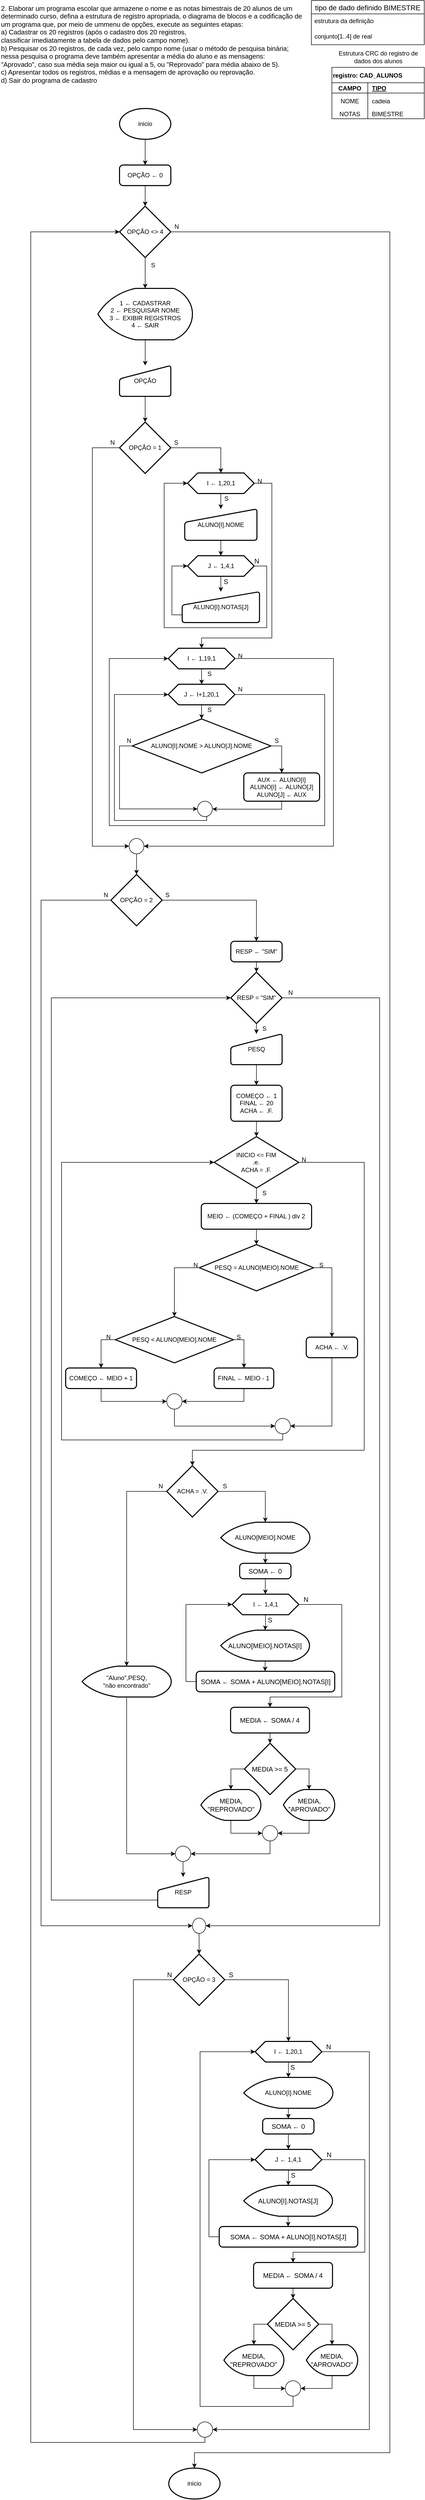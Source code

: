 <mxfile>
    <diagram id="LJ9SAb0dNBI83WaKkTqZ" name="Página-1">
        <mxGraphModel dx="1069" dy="790" grid="1" gridSize="10" guides="1" tooltips="1" connect="1" arrows="1" fold="1" page="1" pageScale="1" pageWidth="827" pageHeight="1169" background="none" math="1" shadow="0">
            <root>
                <mxCell id="0"/>
                <mxCell id="1" parent="0"/>
                <mxCell id="teIxPGMPW0-w3DGGr-jx-31" value="registro: CAD_ALUNOS" style="shape=table;startSize=30;container=1;collapsible=1;childLayout=tableLayout;fixedRows=1;rowLines=0;fontStyle=1;align=left;resizeLast=1;" parent="1" vertex="1">
                    <mxGeometry x="647" y="130" width="180" height="100" as="geometry"/>
                </mxCell>
                <mxCell id="teIxPGMPW0-w3DGGr-jx-32" value="" style="shape=tableRow;horizontal=0;startSize=0;swimlaneHead=0;swimlaneBody=0;fillColor=none;collapsible=0;dropTarget=0;points=[[0,0.5],[1,0.5]];portConstraint=eastwest;top=0;left=0;right=0;bottom=1;" parent="teIxPGMPW0-w3DGGr-jx-31" vertex="1">
                    <mxGeometry y="30" width="180" height="20" as="geometry"/>
                </mxCell>
                <mxCell id="teIxPGMPW0-w3DGGr-jx-33" value="CAMPO" style="shape=partialRectangle;connectable=0;fillColor=none;top=0;left=0;bottom=0;right=0;fontStyle=1;overflow=hidden;" parent="teIxPGMPW0-w3DGGr-jx-32" vertex="1">
                    <mxGeometry width="70" height="20" as="geometry">
                        <mxRectangle width="70" height="20" as="alternateBounds"/>
                    </mxGeometry>
                </mxCell>
                <mxCell id="teIxPGMPW0-w3DGGr-jx-34" value="TIPO" style="shape=partialRectangle;connectable=0;fillColor=none;top=0;left=0;bottom=0;right=0;align=left;spacingLeft=6;fontStyle=5;overflow=hidden;" parent="teIxPGMPW0-w3DGGr-jx-32" vertex="1">
                    <mxGeometry x="70" width="110" height="20" as="geometry">
                        <mxRectangle width="110" height="20" as="alternateBounds"/>
                    </mxGeometry>
                </mxCell>
                <mxCell id="teIxPGMPW0-w3DGGr-jx-35" value="" style="shape=tableRow;horizontal=0;startSize=0;swimlaneHead=0;swimlaneBody=0;fillColor=none;collapsible=0;dropTarget=0;points=[[0,0.5],[1,0.5]];portConstraint=eastwest;top=0;left=0;right=0;bottom=0;" parent="teIxPGMPW0-w3DGGr-jx-31" vertex="1">
                    <mxGeometry y="50" width="180" height="30" as="geometry"/>
                </mxCell>
                <mxCell id="teIxPGMPW0-w3DGGr-jx-36" value="NOME" style="shape=partialRectangle;connectable=0;fillColor=none;top=0;left=0;bottom=0;right=0;editable=1;overflow=hidden;" parent="teIxPGMPW0-w3DGGr-jx-35" vertex="1">
                    <mxGeometry width="70" height="30" as="geometry">
                        <mxRectangle width="70" height="30" as="alternateBounds"/>
                    </mxGeometry>
                </mxCell>
                <mxCell id="teIxPGMPW0-w3DGGr-jx-37" value="cadeia" style="shape=partialRectangle;connectable=0;fillColor=none;top=0;left=0;bottom=0;right=0;align=left;spacingLeft=6;overflow=hidden;" parent="teIxPGMPW0-w3DGGr-jx-35" vertex="1">
                    <mxGeometry x="70" width="110" height="30" as="geometry">
                        <mxRectangle width="110" height="30" as="alternateBounds"/>
                    </mxGeometry>
                </mxCell>
                <mxCell id="teIxPGMPW0-w3DGGr-jx-38" value="" style="shape=tableRow;horizontal=0;startSize=0;swimlaneHead=0;swimlaneBody=0;fillColor=none;collapsible=0;dropTarget=0;points=[[0,0.5],[1,0.5]];portConstraint=eastwest;top=0;left=0;right=0;bottom=0;" parent="teIxPGMPW0-w3DGGr-jx-31" vertex="1">
                    <mxGeometry y="80" width="180" height="20" as="geometry"/>
                </mxCell>
                <mxCell id="teIxPGMPW0-w3DGGr-jx-39" value="NOTAS" style="shape=partialRectangle;connectable=0;fillColor=none;top=0;left=0;bottom=0;right=0;editable=1;overflow=hidden;" parent="teIxPGMPW0-w3DGGr-jx-38" vertex="1">
                    <mxGeometry width="70" height="20" as="geometry">
                        <mxRectangle width="70" height="20" as="alternateBounds"/>
                    </mxGeometry>
                </mxCell>
                <mxCell id="teIxPGMPW0-w3DGGr-jx-40" value="BIMESTRE" style="shape=partialRectangle;connectable=0;fillColor=none;top=0;left=0;bottom=0;right=0;align=left;spacingLeft=6;overflow=hidden;" parent="teIxPGMPW0-w3DGGr-jx-38" vertex="1">
                    <mxGeometry x="70" width="110" height="20" as="geometry">
                        <mxRectangle width="110" height="20" as="alternateBounds"/>
                    </mxGeometry>
                </mxCell>
                <mxCell id="teIxPGMPW0-w3DGGr-jx-44" value="&lt;font style=&quot;font-size: 13px;&quot;&gt;2. Elaborar um programa escolar que armazene o nome e as notas bimestrais de 20 alunos de um&lt;br&gt;determinado curso, defina a estrutura de registro apropriada, o diagrama de blocos e a codificação de&lt;br&gt;um programa que, por meio de ummenu de opções, execute as seguintes etapas:&lt;br&gt;&lt;/font&gt;&lt;div style=&quot;font-size: 13px;&quot;&gt;&lt;font style=&quot;font-size: 13px;&quot;&gt;a) Cadastrar os 20 registros (após o cadastro dos 20 registros, &lt;br&gt;&lt;/font&gt;&lt;/div&gt;&lt;div style=&quot;font-size: 13px;&quot;&gt;&lt;font style=&quot;font-size: 13px;&quot;&gt;classificar imediatamente a tabela de dados pelo campo nome).&lt;/font&gt;&lt;/div&gt;&lt;font style=&quot;font-size: 13px;&quot;&gt;b) Pesquisar os 20 registros, de cada vez, pelo campo nome (usar o método de pesquisa binária;&lt;br&gt;nessa pesquisa o programa deve também apresentar a média do aluno e as mensagens:&lt;br&gt;&quot;Aprovado&quot;, caso sua média seja maior ou igual a 5, ou &quot;Reprovado&quot; para média abaixo de 5).&lt;br&gt;c) Apresentar todos os registros, médias e a mensagem de aprovação ou reprovação.&lt;br&gt;d) Sair do programa de cadastro&lt;/font&gt;" style="text;html=1;align=left;verticalAlign=middle;resizable=0;points=[];autosize=1;strokeColor=none;fillColor=none;" parent="1" vertex="1">
                    <mxGeometry width="620" height="170" as="geometry"/>
                </mxCell>
                <mxCell id="teIxPGMPW0-w3DGGr-jx-133" value="" style="edgeStyle=orthogonalEdgeStyle;rounded=0;orthogonalLoop=1;jettySize=auto;html=1;" parent="1" source="teIxPGMPW0-w3DGGr-jx-46" target="teIxPGMPW0-w3DGGr-jx-132" edge="1">
                    <mxGeometry relative="1" as="geometry"/>
                </mxCell>
                <mxCell id="teIxPGMPW0-w3DGGr-jx-46" value="inicio" style="strokeWidth=2;html=1;shape=mxgraph.flowchart.start_1;whiteSpace=wrap;" parent="1" vertex="1">
                    <mxGeometry x="233" y="210" width="100" height="60" as="geometry"/>
                </mxCell>
                <mxCell id="teIxPGMPW0-w3DGGr-jx-50" value="" style="edgeStyle=orthogonalEdgeStyle;rounded=0;orthogonalLoop=1;jettySize=auto;html=1;" parent="1" source="teIxPGMPW0-w3DGGr-jx-47" target="teIxPGMPW0-w3DGGr-jx-49" edge="1">
                    <mxGeometry relative="1" as="geometry"/>
                </mxCell>
                <mxCell id="fDBA3aCzDkjSX5JQRWO8-12" style="edgeStyle=orthogonalEdgeStyle;rounded=0;orthogonalLoop=1;jettySize=auto;html=1;exitX=1;exitY=0.5;exitDx=0;exitDy=0;fontSize=13;" parent="1" source="teIxPGMPW0-w3DGGr-jx-47" target="RvKf8sCnU8WxYSfYslcP-118" edge="1">
                    <mxGeometry relative="1" as="geometry">
                        <Array as="points">
                            <mxPoint x="530" y="939"/>
                            <mxPoint x="530" y="1240"/>
                            <mxPoint x="393" y="1240"/>
                        </Array>
                    </mxGeometry>
                </mxCell>
                <mxCell id="teIxPGMPW0-w3DGGr-jx-47" value="I ← 1,20,1" style="shape=hexagon;perimeter=hexagonPerimeter2;whiteSpace=wrap;html=1;fixedSize=1;strokeWidth=2;" parent="1" vertex="1">
                    <mxGeometry x="365.5" y="919" width="130" height="40" as="geometry"/>
                </mxCell>
                <mxCell id="fDBA3aCzDkjSX5JQRWO8-6" value="" style="edgeStyle=orthogonalEdgeStyle;rounded=0;orthogonalLoop=1;jettySize=auto;html=1;fontSize=13;" parent="1" source="teIxPGMPW0-w3DGGr-jx-49" target="fDBA3aCzDkjSX5JQRWO8-5" edge="1">
                    <mxGeometry relative="1" as="geometry"/>
                </mxCell>
                <mxCell id="teIxPGMPW0-w3DGGr-jx-49" value="ALUNO[I].NOME" style="html=1;strokeWidth=2;shape=manualInput;whiteSpace=wrap;rounded=1;size=26;arcSize=11;" parent="1" vertex="1">
                    <mxGeometry x="360.13" y="989" width="140.75" height="61" as="geometry"/>
                </mxCell>
                <mxCell id="teIxPGMPW0-w3DGGr-jx-51" value="S" style="text;html=1;align=center;verticalAlign=middle;resizable=0;points=[];autosize=1;strokeColor=none;fillColor=none;" parent="1" vertex="1">
                    <mxGeometry x="425.5" y="954" width="30" height="30" as="geometry"/>
                </mxCell>
                <mxCell id="teIxPGMPW0-w3DGGr-jx-52" value="&lt;span class=&quot;fontstyle0&quot;&gt;Estrutura CRC do registro de&lt;br&gt;dados dos alunos&lt;br&gt;&lt;/span&gt;" style="text;html=1;align=center;verticalAlign=middle;resizable=0;points=[];autosize=1;strokeColor=none;fillColor=none;" parent="1" vertex="1">
                    <mxGeometry x="647" y="90" width="180" height="40" as="geometry"/>
                </mxCell>
                <mxCell id="hZVc3Ks1Q8t5OEl9hjdz-6" style="edgeStyle=orthogonalEdgeStyle;rounded=0;orthogonalLoop=1;jettySize=auto;html=1;exitX=0.5;exitY=1;exitDx=0;exitDy=0;" parent="1" source="teIxPGMPW0-w3DGGr-jx-132" target="teIxPGMPW0-w3DGGr-jx-136" edge="1">
                    <mxGeometry relative="1" as="geometry"/>
                </mxCell>
                <mxCell id="teIxPGMPW0-w3DGGr-jx-132" value="OPÇÃO ← 0" style="rounded=1;whiteSpace=wrap;html=1;absoluteArcSize=1;arcSize=14;strokeWidth=2;" parent="1" vertex="1">
                    <mxGeometry x="233" y="320" width="100" height="40" as="geometry"/>
                </mxCell>
                <mxCell id="RvKf8sCnU8WxYSfYslcP-277" style="edgeStyle=orthogonalEdgeStyle;rounded=0;orthogonalLoop=1;jettySize=auto;html=1;exitX=1;exitY=0.5;exitDx=0;exitDy=0;exitPerimeter=0;entryX=0.5;entryY=0;entryDx=0;entryDy=0;entryPerimeter=0;" parent="1" source="teIxPGMPW0-w3DGGr-jx-136" target="RvKf8sCnU8WxYSfYslcP-276" edge="1">
                    <mxGeometry relative="1" as="geometry">
                        <Array as="points">
                            <mxPoint x="760" y="450"/>
                            <mxPoint x="760" y="4770"/>
                            <mxPoint x="379" y="4770"/>
                        </Array>
                    </mxGeometry>
                </mxCell>
                <mxCell id="hZVc3Ks1Q8t5OEl9hjdz-2" style="edgeStyle=orthogonalEdgeStyle;rounded=0;orthogonalLoop=1;jettySize=auto;html=1;exitX=0.5;exitY=1;exitDx=0;exitDy=0;exitPerimeter=0;" parent="1" source="teIxPGMPW0-w3DGGr-jx-136" target="hZVc3Ks1Q8t5OEl9hjdz-1" edge="1">
                    <mxGeometry relative="1" as="geometry"/>
                </mxCell>
                <mxCell id="teIxPGMPW0-w3DGGr-jx-136" value="OPÇÃO &amp;lt;&amp;gt; 4" style="strokeWidth=2;html=1;shape=mxgraph.flowchart.decision;whiteSpace=wrap;" parent="1" vertex="1">
                    <mxGeometry x="233" y="400" width="100" height="100" as="geometry"/>
                </mxCell>
                <mxCell id="teIxPGMPW0-w3DGGr-jx-143" style="edgeStyle=orthogonalEdgeStyle;rounded=0;orthogonalLoop=1;jettySize=auto;html=1;exitX=1;exitY=0.5;exitDx=0;exitDy=0;exitPerimeter=0;entryX=0.5;entryY=0;entryDx=0;entryDy=0;" parent="1" source="teIxPGMPW0-w3DGGr-jx-138" target="teIxPGMPW0-w3DGGr-jx-47" edge="1">
                    <mxGeometry relative="1" as="geometry"/>
                </mxCell>
                <mxCell id="fDBA3aCzDkjSX5JQRWO8-16" style="edgeStyle=orthogonalEdgeStyle;rounded=0;orthogonalLoop=1;jettySize=auto;html=1;exitX=0;exitY=0.5;exitDx=0;exitDy=0;exitPerimeter=0;entryX=0;entryY=0.5;entryDx=0;entryDy=0;entryPerimeter=0;fontSize=13;" parent="1" source="teIxPGMPW0-w3DGGr-jx-138" target="fDBA3aCzDkjSX5JQRWO8-14" edge="1">
                    <mxGeometry relative="1" as="geometry">
                        <Array as="points">
                            <mxPoint x="180" y="870"/>
                            <mxPoint x="180" y="1645"/>
                        </Array>
                    </mxGeometry>
                </mxCell>
                <mxCell id="teIxPGMPW0-w3DGGr-jx-138" value="OPÇÃO = 1" style="strokeWidth=2;html=1;shape=mxgraph.flowchart.decision;whiteSpace=wrap;" parent="1" vertex="1">
                    <mxGeometry x="233" y="820" width="100" height="100" as="geometry"/>
                </mxCell>
                <mxCell id="teIxPGMPW0-w3DGGr-jx-140" value="S" style="text;html=1;align=center;verticalAlign=middle;resizable=0;points=[];autosize=1;strokeColor=none;fillColor=none;" parent="1" vertex="1">
                    <mxGeometry x="283" y="500" width="30" height="30" as="geometry"/>
                </mxCell>
                <mxCell id="teIxPGMPW0-w3DGGr-jx-147" value="N" style="text;html=1;align=center;verticalAlign=middle;resizable=0;points=[];autosize=1;strokeColor=none;fillColor=none;" parent="1" vertex="1">
                    <mxGeometry x="491" y="920" width="30" height="30" as="geometry"/>
                </mxCell>
                <mxCell id="teIxPGMPW0-w3DGGr-jx-157" value="S" style="text;html=1;align=center;verticalAlign=middle;resizable=0;points=[];autosize=1;strokeColor=none;fillColor=none;" parent="1" vertex="1">
                    <mxGeometry x="328" y="845" width="30" height="30" as="geometry"/>
                </mxCell>
                <mxCell id="teIxPGMPW0-w3DGGr-jx-158" value="N" style="text;html=1;align=center;verticalAlign=middle;resizable=0;points=[];autosize=1;strokeColor=none;fillColor=none;" parent="1" vertex="1">
                    <mxGeometry x="204" y="845" width="30" height="30" as="geometry"/>
                </mxCell>
                <mxCell id="fDBA3aCzDkjSX5JQRWO8-9" style="edgeStyle=orthogonalEdgeStyle;rounded=0;orthogonalLoop=1;jettySize=auto;html=1;exitX=0;exitY=0.75;exitDx=0;exitDy=0;entryX=0;entryY=0.5;entryDx=0;entryDy=0;fontSize=13;" parent="1" source="RvKf8sCnU8WxYSfYslcP-112" target="fDBA3aCzDkjSX5JQRWO8-5" edge="1">
                    <mxGeometry relative="1" as="geometry"/>
                </mxCell>
                <mxCell id="RvKf8sCnU8WxYSfYslcP-112" value="ALUNO[I].NOTAS[J]" style="html=1;strokeWidth=2;shape=manualInput;whiteSpace=wrap;rounded=1;size=26;arcSize=11;" parent="1" vertex="1">
                    <mxGeometry x="355.13" y="1150" width="150.75" height="60" as="geometry"/>
                </mxCell>
                <mxCell id="RvKf8sCnU8WxYSfYslcP-122" value="" style="edgeStyle=orthogonalEdgeStyle;rounded=0;orthogonalLoop=1;jettySize=auto;html=1;" parent="1" source="RvKf8sCnU8WxYSfYslcP-118" target="RvKf8sCnU8WxYSfYslcP-121" edge="1">
                    <mxGeometry relative="1" as="geometry"/>
                </mxCell>
                <mxCell id="fDBA3aCzDkjSX5JQRWO8-15" style="edgeStyle=orthogonalEdgeStyle;rounded=0;orthogonalLoop=1;jettySize=auto;html=1;exitX=1;exitY=0.5;exitDx=0;exitDy=0;entryX=1;entryY=0.5;entryDx=0;entryDy=0;entryPerimeter=0;fontSize=13;" parent="1" source="RvKf8sCnU8WxYSfYslcP-118" target="fDBA3aCzDkjSX5JQRWO8-14" edge="1">
                    <mxGeometry relative="1" as="geometry">
                        <Array as="points">
                            <mxPoint x="650" y="1280"/>
                            <mxPoint x="650" y="1645"/>
                        </Array>
                    </mxGeometry>
                </mxCell>
                <mxCell id="RvKf8sCnU8WxYSfYslcP-118" value="I ← 1,19,1" style="shape=hexagon;perimeter=hexagonPerimeter2;whiteSpace=wrap;html=1;fixedSize=1;strokeWidth=2;" parent="1" vertex="1">
                    <mxGeometry x="328" y="1260" width="130" height="40" as="geometry"/>
                </mxCell>
                <mxCell id="RvKf8sCnU8WxYSfYslcP-125" value="" style="edgeStyle=orthogonalEdgeStyle;rounded=0;orthogonalLoop=1;jettySize=auto;html=1;" parent="1" source="RvKf8sCnU8WxYSfYslcP-121" target="RvKf8sCnU8WxYSfYslcP-124" edge="1">
                    <mxGeometry relative="1" as="geometry"/>
                </mxCell>
                <mxCell id="RvKf8sCnU8WxYSfYslcP-135" style="edgeStyle=orthogonalEdgeStyle;rounded=0;orthogonalLoop=1;jettySize=auto;html=1;exitX=1;exitY=0.5;exitDx=0;exitDy=0;entryX=0;entryY=0.5;entryDx=0;entryDy=0;" parent="1" source="RvKf8sCnU8WxYSfYslcP-121" target="RvKf8sCnU8WxYSfYslcP-118" edge="1">
                    <mxGeometry relative="1" as="geometry">
                        <Array as="points">
                            <mxPoint x="633" y="1350"/>
                            <mxPoint x="633" y="1605"/>
                            <mxPoint x="213" y="1605"/>
                            <mxPoint x="213" y="1280"/>
                        </Array>
                    </mxGeometry>
                </mxCell>
                <mxCell id="RvKf8sCnU8WxYSfYslcP-121" value="J ← I+1,20,1" style="shape=hexagon;perimeter=hexagonPerimeter2;whiteSpace=wrap;html=1;fixedSize=1;strokeWidth=2;" parent="1" vertex="1">
                    <mxGeometry x="328" y="1330" width="130" height="40" as="geometry"/>
                </mxCell>
                <mxCell id="RvKf8sCnU8WxYSfYslcP-123" value="S" style="text;html=1;align=center;verticalAlign=middle;resizable=0;points=[];autosize=1;strokeColor=none;fillColor=none;" parent="1" vertex="1">
                    <mxGeometry x="393" y="1295" width="30" height="30" as="geometry"/>
                </mxCell>
                <mxCell id="RvKf8sCnU8WxYSfYslcP-128" style="edgeStyle=orthogonalEdgeStyle;rounded=0;orthogonalLoop=1;jettySize=auto;html=1;exitX=1;exitY=0.5;exitDx=0;exitDy=0;exitPerimeter=0;" parent="1" source="RvKf8sCnU8WxYSfYslcP-124" target="RvKf8sCnU8WxYSfYslcP-127" edge="1">
                    <mxGeometry relative="1" as="geometry"/>
                </mxCell>
                <mxCell id="RvKf8sCnU8WxYSfYslcP-132" style="edgeStyle=orthogonalEdgeStyle;rounded=0;orthogonalLoop=1;jettySize=auto;html=1;exitX=0;exitY=0.5;exitDx=0;exitDy=0;exitPerimeter=0;entryX=0;entryY=0.5;entryDx=0;entryDy=0;entryPerimeter=0;" parent="1" source="RvKf8sCnU8WxYSfYslcP-124" target="RvKf8sCnU8WxYSfYslcP-130" edge="1">
                    <mxGeometry relative="1" as="geometry">
                        <Array as="points">
                            <mxPoint x="233" y="1450"/>
                            <mxPoint x="233" y="1573"/>
                        </Array>
                    </mxGeometry>
                </mxCell>
                <mxCell id="RvKf8sCnU8WxYSfYslcP-124" value="ALUNO[I].NOME &amp;gt; ALUNO[J].NOME" style="strokeWidth=2;html=1;shape=mxgraph.flowchart.decision;whiteSpace=wrap;" parent="1" vertex="1">
                    <mxGeometry x="258" y="1397.5" width="270" height="105" as="geometry"/>
                </mxCell>
                <mxCell id="RvKf8sCnU8WxYSfYslcP-126" value="S" style="text;html=1;align=center;verticalAlign=middle;resizable=0;points=[];autosize=1;strokeColor=none;fillColor=none;" parent="1" vertex="1">
                    <mxGeometry x="393" y="1365" width="30" height="30" as="geometry"/>
                </mxCell>
                <mxCell id="RvKf8sCnU8WxYSfYslcP-131" style="edgeStyle=orthogonalEdgeStyle;rounded=0;orthogonalLoop=1;jettySize=auto;html=1;exitX=0.5;exitY=1;exitDx=0;exitDy=0;entryX=1;entryY=0.5;entryDx=0;entryDy=0;entryPerimeter=0;" parent="1" source="RvKf8sCnU8WxYSfYslcP-127" target="RvKf8sCnU8WxYSfYslcP-130" edge="1">
                    <mxGeometry relative="1" as="geometry">
                        <Array as="points">
                            <mxPoint x="549" y="1573"/>
                            <mxPoint x="422" y="1573"/>
                        </Array>
                    </mxGeometry>
                </mxCell>
                <mxCell id="RvKf8sCnU8WxYSfYslcP-127" value="&lt;div&gt;AUX ← ALUNO[I]&lt;/div&gt;&lt;div&gt;ALUNO[I] ← ALUNO[J]&lt;/div&gt;&lt;div&gt;ALUNO[J] ← AUX&lt;br&gt;&lt;/div&gt;" style="rounded=1;whiteSpace=wrap;html=1;absoluteArcSize=1;arcSize=14;strokeWidth=2;" parent="1" vertex="1">
                    <mxGeometry x="475.26" y="1502.5" width="147.74" height="55" as="geometry"/>
                </mxCell>
                <mxCell id="RvKf8sCnU8WxYSfYslcP-129" value="S" style="text;html=1;align=center;verticalAlign=middle;resizable=0;points=[];autosize=1;strokeColor=none;fillColor=none;" parent="1" vertex="1">
                    <mxGeometry x="523.5" y="1425" width="30" height="30" as="geometry"/>
                </mxCell>
                <mxCell id="RvKf8sCnU8WxYSfYslcP-134" style="edgeStyle=orthogonalEdgeStyle;rounded=0;orthogonalLoop=1;jettySize=auto;html=1;exitX=0.5;exitY=1;exitDx=0;exitDy=0;exitPerimeter=0;entryX=0;entryY=0.5;entryDx=0;entryDy=0;" parent="1" source="RvKf8sCnU8WxYSfYslcP-130" target="RvKf8sCnU8WxYSfYslcP-121" edge="1">
                    <mxGeometry relative="1" as="geometry">
                        <Array as="points">
                            <mxPoint x="403" y="1588"/>
                            <mxPoint x="403" y="1595"/>
                            <mxPoint x="223" y="1595"/>
                            <mxPoint x="223" y="1350"/>
                        </Array>
                    </mxGeometry>
                </mxCell>
                <mxCell id="RvKf8sCnU8WxYSfYslcP-130" value="" style="verticalLabelPosition=bottom;verticalAlign=top;html=1;shape=mxgraph.flowchart.on-page_reference;" parent="1" vertex="1">
                    <mxGeometry x="385" y="1557.5" width="29" height="30" as="geometry"/>
                </mxCell>
                <mxCell id="RvKf8sCnU8WxYSfYslcP-133" value="N" style="text;html=1;align=center;verticalAlign=middle;resizable=0;points=[];autosize=1;strokeColor=none;fillColor=none;" parent="1" vertex="1">
                    <mxGeometry x="235.99" y="1425" width="30" height="30" as="geometry"/>
                </mxCell>
                <mxCell id="RvKf8sCnU8WxYSfYslcP-136" value="N" style="text;html=1;align=center;verticalAlign=middle;resizable=0;points=[];autosize=1;strokeColor=none;fillColor=none;" parent="1" vertex="1">
                    <mxGeometry x="453" y="1325" width="30" height="30" as="geometry"/>
                </mxCell>
                <mxCell id="RvKf8sCnU8WxYSfYslcP-144" value="N" style="text;html=1;align=center;verticalAlign=middle;resizable=0;points=[];autosize=1;strokeColor=none;fillColor=none;" parent="1" vertex="1">
                    <mxGeometry x="453" y="1260" width="30" height="30" as="geometry"/>
                </mxCell>
                <mxCell id="RvKf8sCnU8WxYSfYslcP-151" style="edgeStyle=orthogonalEdgeStyle;rounded=0;orthogonalLoop=1;jettySize=auto;html=1;exitX=1;exitY=0.5;exitDx=0;exitDy=0;exitPerimeter=0;" parent="1" source="RvKf8sCnU8WxYSfYslcP-145" target="RvKf8sCnU8WxYSfYslcP-149" edge="1">
                    <mxGeometry relative="1" as="geometry"/>
                </mxCell>
                <mxCell id="RvKf8sCnU8WxYSfYslcP-202" style="edgeStyle=orthogonalEdgeStyle;rounded=0;orthogonalLoop=1;jettySize=auto;html=1;exitX=0;exitY=0.5;exitDx=0;exitDy=0;exitPerimeter=0;entryX=0;entryY=0.5;entryDx=0;entryDy=0;entryPerimeter=0;" parent="1" source="RvKf8sCnU8WxYSfYslcP-145" target="RvKf8sCnU8WxYSfYslcP-201" edge="1">
                    <mxGeometry relative="1" as="geometry">
                        <Array as="points">
                            <mxPoint x="80" y="1750"/>
                            <mxPoint x="80" y="3745"/>
                        </Array>
                    </mxGeometry>
                </mxCell>
                <mxCell id="RvKf8sCnU8WxYSfYslcP-145" value="OPÇÃO = 2" style="strokeWidth=2;html=1;shape=mxgraph.flowchart.decision;whiteSpace=wrap;" parent="1" vertex="1">
                    <mxGeometry x="216.15" y="1700" width="100" height="100" as="geometry"/>
                </mxCell>
                <mxCell id="RvKf8sCnU8WxYSfYslcP-157" value="" style="edgeStyle=orthogonalEdgeStyle;rounded=0;orthogonalLoop=1;jettySize=auto;html=1;" parent="1" source="RvKf8sCnU8WxYSfYslcP-147" target="RvKf8sCnU8WxYSfYslcP-148" edge="1">
                    <mxGeometry relative="1" as="geometry"/>
                </mxCell>
                <mxCell id="RvKf8sCnU8WxYSfYslcP-147" value="PESQ" style="html=1;strokeWidth=2;shape=manualInput;whiteSpace=wrap;rounded=1;size=26;arcSize=11;" parent="1" vertex="1">
                    <mxGeometry x="449.91" y="2010" width="100" height="60" as="geometry"/>
                </mxCell>
                <mxCell id="RvKf8sCnU8WxYSfYslcP-159" value="" style="edgeStyle=orthogonalEdgeStyle;rounded=0;orthogonalLoop=1;jettySize=auto;html=1;" parent="1" source="RvKf8sCnU8WxYSfYslcP-148" target="RvKf8sCnU8WxYSfYslcP-158" edge="1">
                    <mxGeometry relative="1" as="geometry"/>
                </mxCell>
                <mxCell id="RvKf8sCnU8WxYSfYslcP-148" value="COMEÇO ← 1&lt;div&gt;FINAL ← 20&lt;/div&gt;&lt;div&gt;ACHA ← .F.&lt;br&gt;&lt;/div&gt;" style="rounded=1;whiteSpace=wrap;html=1;absoluteArcSize=1;arcSize=14;strokeWidth=2;" parent="1" vertex="1">
                    <mxGeometry x="449.91" y="2110" width="100" height="70" as="geometry"/>
                </mxCell>
                <mxCell id="RvKf8sCnU8WxYSfYslcP-153" value="" style="edgeStyle=orthogonalEdgeStyle;rounded=0;orthogonalLoop=1;jettySize=auto;html=1;" parent="1" source="RvKf8sCnU8WxYSfYslcP-149" target="RvKf8sCnU8WxYSfYslcP-152" edge="1">
                    <mxGeometry relative="1" as="geometry"/>
                </mxCell>
                <mxCell id="RvKf8sCnU8WxYSfYslcP-149" value="RESP ← &quot;SIM&quot;" style="rounded=1;whiteSpace=wrap;html=1;absoluteArcSize=1;arcSize=14;strokeWidth=2;" parent="1" vertex="1">
                    <mxGeometry x="449.91" y="1830" width="100" height="40" as="geometry"/>
                </mxCell>
                <mxCell id="RvKf8sCnU8WxYSfYslcP-154" value="" style="edgeStyle=orthogonalEdgeStyle;rounded=0;orthogonalLoop=1;jettySize=auto;html=1;" parent="1" source="RvKf8sCnU8WxYSfYslcP-152" target="RvKf8sCnU8WxYSfYslcP-147" edge="1">
                    <mxGeometry relative="1" as="geometry"/>
                </mxCell>
                <mxCell id="RvKf8sCnU8WxYSfYslcP-203" style="edgeStyle=orthogonalEdgeStyle;rounded=0;orthogonalLoop=1;jettySize=auto;html=1;exitX=1;exitY=0.5;exitDx=0;exitDy=0;exitPerimeter=0;entryX=1;entryY=0.5;entryDx=0;entryDy=0;entryPerimeter=0;" parent="1" source="RvKf8sCnU8WxYSfYslcP-152" target="RvKf8sCnU8WxYSfYslcP-201" edge="1">
                    <mxGeometry relative="1" as="geometry">
                        <Array as="points">
                            <mxPoint x="740" y="1940"/>
                            <mxPoint x="740" y="3745"/>
                        </Array>
                    </mxGeometry>
                </mxCell>
                <mxCell id="RvKf8sCnU8WxYSfYslcP-152" value="RESP = &quot;SIM&quot;" style="strokeWidth=2;html=1;shape=mxgraph.flowchart.decision;whiteSpace=wrap;" parent="1" vertex="1">
                    <mxGeometry x="449.91" y="1890" width="100" height="100" as="geometry"/>
                </mxCell>
                <mxCell id="RvKf8sCnU8WxYSfYslcP-155" value="S" style="text;html=1;align=center;verticalAlign=middle;resizable=0;points=[];autosize=1;strokeColor=none;fillColor=none;" parent="1" vertex="1">
                    <mxGeometry x="499.91" y="1985" width="30" height="30" as="geometry"/>
                </mxCell>
                <mxCell id="RvKf8sCnU8WxYSfYslcP-156" value="S" style="text;html=1;align=center;verticalAlign=middle;resizable=0;points=[];autosize=1;strokeColor=none;fillColor=none;" parent="1" vertex="1">
                    <mxGeometry x="311.16" y="1725" width="30" height="30" as="geometry"/>
                </mxCell>
                <mxCell id="RvKf8sCnU8WxYSfYslcP-161" value="" style="edgeStyle=orthogonalEdgeStyle;rounded=0;orthogonalLoop=1;jettySize=auto;html=1;" parent="1" source="RvKf8sCnU8WxYSfYslcP-158" target="RvKf8sCnU8WxYSfYslcP-160" edge="1">
                    <mxGeometry relative="1" as="geometry"/>
                </mxCell>
                <mxCell id="RvKf8sCnU8WxYSfYslcP-188" style="edgeStyle=orthogonalEdgeStyle;rounded=0;orthogonalLoop=1;jettySize=auto;html=1;exitX=1;exitY=0.5;exitDx=0;exitDy=0;exitPerimeter=0;" parent="1" source="RvKf8sCnU8WxYSfYslcP-158" target="RvKf8sCnU8WxYSfYslcP-184" edge="1">
                    <mxGeometry relative="1" as="geometry">
                        <Array as="points">
                            <mxPoint x="710" y="2260"/>
                            <mxPoint x="710" y="2820"/>
                            <mxPoint x="375" y="2820"/>
                        </Array>
                    </mxGeometry>
                </mxCell>
                <mxCell id="RvKf8sCnU8WxYSfYslcP-158" value="&lt;div&gt;INICIO &amp;lt;= FIM&lt;/div&gt;&lt;div&gt;.e.&lt;/div&gt;&lt;div&gt;ACHA = .F.&lt;br&gt;&lt;/div&gt;" style="strokeWidth=2;html=1;shape=mxgraph.flowchart.decision;whiteSpace=wrap;" parent="1" vertex="1">
                    <mxGeometry x="417.41" y="2210" width="165" height="100" as="geometry"/>
                </mxCell>
                <mxCell id="RvKf8sCnU8WxYSfYslcP-164" value="" style="edgeStyle=orthogonalEdgeStyle;rounded=0;orthogonalLoop=1;jettySize=auto;html=1;" parent="1" source="RvKf8sCnU8WxYSfYslcP-160" target="RvKf8sCnU8WxYSfYslcP-163" edge="1">
                    <mxGeometry relative="1" as="geometry"/>
                </mxCell>
                <mxCell id="RvKf8sCnU8WxYSfYslcP-160" value="MEIO ← (COMEÇO + FINAL ) div 2" style="rounded=1;whiteSpace=wrap;html=1;absoluteArcSize=1;arcSize=14;strokeWidth=2;" parent="1" vertex="1">
                    <mxGeometry x="392.41" y="2340" width="215" height="50" as="geometry"/>
                </mxCell>
                <mxCell id="RvKf8sCnU8WxYSfYslcP-162" value="S" style="text;html=1;align=center;verticalAlign=middle;resizable=0;points=[];autosize=1;strokeColor=none;fillColor=none;" parent="1" vertex="1">
                    <mxGeometry x="499.91" y="2305" width="30" height="30" as="geometry"/>
                </mxCell>
                <mxCell id="RvKf8sCnU8WxYSfYslcP-166" style="edgeStyle=orthogonalEdgeStyle;rounded=0;orthogonalLoop=1;jettySize=auto;html=1;exitX=1;exitY=0.5;exitDx=0;exitDy=0;exitPerimeter=0;" parent="1" source="RvKf8sCnU8WxYSfYslcP-163" target="RvKf8sCnU8WxYSfYslcP-165" edge="1">
                    <mxGeometry relative="1" as="geometry"/>
                </mxCell>
                <mxCell id="RvKf8sCnU8WxYSfYslcP-170" style="edgeStyle=orthogonalEdgeStyle;rounded=0;orthogonalLoop=1;jettySize=auto;html=1;exitX=0;exitY=0.5;exitDx=0;exitDy=0;exitPerimeter=0;" parent="1" source="RvKf8sCnU8WxYSfYslcP-163" target="RvKf8sCnU8WxYSfYslcP-169" edge="1">
                    <mxGeometry relative="1" as="geometry"/>
                </mxCell>
                <mxCell id="RvKf8sCnU8WxYSfYslcP-163" value="PESQ = ALUNO[MEIO].NOME" style="strokeWidth=2;html=1;shape=mxgraph.flowchart.decision;whiteSpace=wrap;" parent="1" vertex="1">
                    <mxGeometry x="388.7" y="2420" width="222.59" height="90" as="geometry"/>
                </mxCell>
                <mxCell id="RvKf8sCnU8WxYSfYslcP-178" style="edgeStyle=orthogonalEdgeStyle;rounded=0;orthogonalLoop=1;jettySize=auto;html=1;exitX=0.5;exitY=1;exitDx=0;exitDy=0;entryX=1;entryY=0.5;entryDx=0;entryDy=0;entryPerimeter=0;" parent="1" source="RvKf8sCnU8WxYSfYslcP-165" target="RvKf8sCnU8WxYSfYslcP-177" edge="1">
                    <mxGeometry relative="1" as="geometry"/>
                </mxCell>
                <mxCell id="RvKf8sCnU8WxYSfYslcP-165" value="ACHA ← .V." style="rounded=1;whiteSpace=wrap;html=1;absoluteArcSize=1;arcSize=14;strokeWidth=2;" parent="1" vertex="1">
                    <mxGeometry x="597" y="2600" width="100" height="40" as="geometry"/>
                </mxCell>
                <mxCell id="RvKf8sCnU8WxYSfYslcP-167" value="S" style="text;html=1;align=center;verticalAlign=middle;resizable=0;points=[];autosize=1;strokeColor=none;fillColor=none;" parent="1" vertex="1">
                    <mxGeometry x="611.29" y="2445" width="30" height="30" as="geometry"/>
                </mxCell>
                <mxCell id="RvKf8sCnU8WxYSfYslcP-179" style="edgeStyle=orthogonalEdgeStyle;rounded=0;orthogonalLoop=1;jettySize=auto;html=1;exitX=0.5;exitY=1;exitDx=0;exitDy=0;exitPerimeter=0;entryX=0;entryY=0.5;entryDx=0;entryDy=0;entryPerimeter=0;" parent="1" source="RvKf8sCnU8WxYSfYslcP-168" target="RvKf8sCnU8WxYSfYslcP-177" edge="1">
                    <mxGeometry relative="1" as="geometry"/>
                </mxCell>
                <mxCell id="RvKf8sCnU8WxYSfYslcP-168" value="" style="verticalLabelPosition=bottom;verticalAlign=top;html=1;shape=mxgraph.flowchart.on-page_reference;" parent="1" vertex="1">
                    <mxGeometry x="324.96" y="2710" width="30" height="30" as="geometry"/>
                </mxCell>
                <mxCell id="RvKf8sCnU8WxYSfYslcP-172" style="edgeStyle=orthogonalEdgeStyle;rounded=0;orthogonalLoop=1;jettySize=auto;html=1;exitX=1;exitY=0.5;exitDx=0;exitDy=0;exitPerimeter=0;" parent="1" source="RvKf8sCnU8WxYSfYslcP-169" target="RvKf8sCnU8WxYSfYslcP-171" edge="1">
                    <mxGeometry relative="1" as="geometry"/>
                </mxCell>
                <mxCell id="RvKf8sCnU8WxYSfYslcP-174" style="edgeStyle=orthogonalEdgeStyle;rounded=0;orthogonalLoop=1;jettySize=auto;html=1;exitX=0;exitY=0.5;exitDx=0;exitDy=0;exitPerimeter=0;" parent="1" source="RvKf8sCnU8WxYSfYslcP-169" target="RvKf8sCnU8WxYSfYslcP-173" edge="1">
                    <mxGeometry relative="1" as="geometry"/>
                </mxCell>
                <mxCell id="RvKf8sCnU8WxYSfYslcP-169" value="PESQ &amp;lt; ALUNO[MEIO].NOME" style="strokeWidth=2;html=1;shape=mxgraph.flowchart.decision;whiteSpace=wrap;" parent="1" vertex="1">
                    <mxGeometry x="224.91" y="2560" width="230.09" height="90" as="geometry"/>
                </mxCell>
                <mxCell id="RvKf8sCnU8WxYSfYslcP-175" style="edgeStyle=orthogonalEdgeStyle;rounded=0;orthogonalLoop=1;jettySize=auto;html=1;exitX=0.5;exitY=1;exitDx=0;exitDy=0;entryX=1;entryY=0.5;entryDx=0;entryDy=0;entryPerimeter=0;" parent="1" source="RvKf8sCnU8WxYSfYslcP-171" target="RvKf8sCnU8WxYSfYslcP-168" edge="1">
                    <mxGeometry relative="1" as="geometry"/>
                </mxCell>
                <mxCell id="RvKf8sCnU8WxYSfYslcP-171" value="FINAL ← MEIO - 1" style="rounded=1;whiteSpace=wrap;html=1;absoluteArcSize=1;arcSize=14;strokeWidth=2;" parent="1" vertex="1">
                    <mxGeometry x="417.41" y="2660" width="116.25" height="40" as="geometry"/>
                </mxCell>
                <mxCell id="RvKf8sCnU8WxYSfYslcP-176" style="edgeStyle=orthogonalEdgeStyle;rounded=0;orthogonalLoop=1;jettySize=auto;html=1;exitX=0.5;exitY=1;exitDx=0;exitDy=0;entryX=0;entryY=0.5;entryDx=0;entryDy=0;entryPerimeter=0;" parent="1" source="RvKf8sCnU8WxYSfYslcP-173" target="RvKf8sCnU8WxYSfYslcP-168" edge="1">
                    <mxGeometry relative="1" as="geometry"/>
                </mxCell>
                <mxCell id="RvKf8sCnU8WxYSfYslcP-173" value="COMEÇO ← MEIO + 1" style="rounded=1;whiteSpace=wrap;html=1;absoluteArcSize=1;arcSize=14;strokeWidth=2;" parent="1" vertex="1">
                    <mxGeometry x="128.03" y="2660" width="138.13" height="40" as="geometry"/>
                </mxCell>
                <mxCell id="RvKf8sCnU8WxYSfYslcP-183" style="edgeStyle=orthogonalEdgeStyle;rounded=0;orthogonalLoop=1;jettySize=auto;html=1;exitX=0.5;exitY=1;exitDx=0;exitDy=0;exitPerimeter=0;entryX=0;entryY=0.5;entryDx=0;entryDy=0;entryPerimeter=0;" parent="1" source="RvKf8sCnU8WxYSfYslcP-177" target="RvKf8sCnU8WxYSfYslcP-158" edge="1">
                    <mxGeometry relative="1" as="geometry">
                        <Array as="points">
                            <mxPoint x="551" y="2800"/>
                            <mxPoint x="120" y="2800"/>
                            <mxPoint x="120" y="2260"/>
                        </Array>
                    </mxGeometry>
                </mxCell>
                <mxCell id="RvKf8sCnU8WxYSfYslcP-177" value="" style="verticalLabelPosition=bottom;verticalAlign=top;html=1;shape=mxgraph.flowchart.on-page_reference;" parent="1" vertex="1">
                    <mxGeometry x="536.16" y="2758" width="30" height="30" as="geometry"/>
                </mxCell>
                <mxCell id="RvKf8sCnU8WxYSfYslcP-180" value="S" style="text;html=1;align=center;verticalAlign=middle;resizable=0;points=[];autosize=1;strokeColor=none;fillColor=none;" parent="1" vertex="1">
                    <mxGeometry x="449.91" y="2585" width="30" height="30" as="geometry"/>
                </mxCell>
                <mxCell id="RvKf8sCnU8WxYSfYslcP-181" value="N" style="text;html=1;align=center;verticalAlign=middle;resizable=0;points=[];autosize=1;strokeColor=none;fillColor=none;" parent="1" vertex="1">
                    <mxGeometry x="196.16" y="2585" width="30" height="30" as="geometry"/>
                </mxCell>
                <mxCell id="RvKf8sCnU8WxYSfYslcP-182" value="N" style="text;html=1;align=center;verticalAlign=middle;resizable=0;points=[];autosize=1;strokeColor=none;fillColor=none;" parent="1" vertex="1">
                    <mxGeometry x="365.5" y="2445" width="30" height="30" as="geometry"/>
                </mxCell>
                <mxCell id="RvKf8sCnU8WxYSfYslcP-190" style="edgeStyle=orthogonalEdgeStyle;rounded=0;orthogonalLoop=1;jettySize=auto;html=1;exitX=0;exitY=0.5;exitDx=0;exitDy=0;exitPerimeter=0;" parent="1" source="RvKf8sCnU8WxYSfYslcP-184" target="RvKf8sCnU8WxYSfYslcP-186" edge="1">
                    <mxGeometry relative="1" as="geometry"/>
                </mxCell>
                <mxCell id="fDBA3aCzDkjSX5JQRWO8-19" style="edgeStyle=orthogonalEdgeStyle;rounded=0;orthogonalLoop=1;jettySize=auto;html=1;exitX=1;exitY=0.5;exitDx=0;exitDy=0;exitPerimeter=0;fontSize=13;" parent="1" source="RvKf8sCnU8WxYSfYslcP-184" target="fDBA3aCzDkjSX5JQRWO8-18" edge="1">
                    <mxGeometry relative="1" as="geometry"/>
                </mxCell>
                <mxCell id="RvKf8sCnU8WxYSfYslcP-184" value="ACHA = .V." style="strokeWidth=2;html=1;shape=mxgraph.flowchart.decision;whiteSpace=wrap;" parent="1" vertex="1">
                    <mxGeometry x="325" y="2850" width="100" height="100" as="geometry"/>
                </mxCell>
                <mxCell id="RvKf8sCnU8WxYSfYslcP-195" style="edgeStyle=orthogonalEdgeStyle;rounded=0;orthogonalLoop=1;jettySize=auto;html=1;exitX=0.5;exitY=1;exitDx=0;exitDy=0;exitPerimeter=0;entryX=0;entryY=0.5;entryDx=0;entryDy=0;entryPerimeter=0;" parent="1" source="RvKf8sCnU8WxYSfYslcP-186" target="RvKf8sCnU8WxYSfYslcP-191" edge="1">
                    <mxGeometry relative="1" as="geometry"/>
                </mxCell>
                <mxCell id="RvKf8sCnU8WxYSfYslcP-186" value="&lt;div&gt;&quot;Aluno&quot;,PESQ,&lt;/div&gt;&lt;div&gt;&quot;não encontrado&quot;&lt;/div&gt;" style="strokeWidth=2;html=1;shape=mxgraph.flowchart.display;whiteSpace=wrap;" parent="1" vertex="1">
                    <mxGeometry x="160.0" y="3240" width="173.75" height="60" as="geometry"/>
                </mxCell>
                <mxCell id="RvKf8sCnU8WxYSfYslcP-197" value="" style="edgeStyle=orthogonalEdgeStyle;rounded=0;orthogonalLoop=1;jettySize=auto;html=1;" parent="1" source="RvKf8sCnU8WxYSfYslcP-191" target="RvKf8sCnU8WxYSfYslcP-196" edge="1">
                    <mxGeometry relative="1" as="geometry"/>
                </mxCell>
                <mxCell id="RvKf8sCnU8WxYSfYslcP-191" value="" style="verticalLabelPosition=bottom;verticalAlign=top;html=1;shape=mxgraph.flowchart.on-page_reference;" parent="1" vertex="1">
                    <mxGeometry x="341.84" y="3590" width="30" height="30" as="geometry"/>
                </mxCell>
                <mxCell id="RvKf8sCnU8WxYSfYslcP-192" value="S" style="text;html=1;align=center;verticalAlign=middle;resizable=0;points=[];autosize=1;strokeColor=none;fillColor=none;" parent="1" vertex="1">
                    <mxGeometry x="422.5" y="2875" width="30" height="30" as="geometry"/>
                </mxCell>
                <mxCell id="RvKf8sCnU8WxYSfYslcP-193" value="N" style="text;html=1;align=center;verticalAlign=middle;resizable=0;points=[];autosize=1;strokeColor=none;fillColor=none;" parent="1" vertex="1">
                    <mxGeometry x="297.5" y="2875" width="30" height="30" as="geometry"/>
                </mxCell>
                <mxCell id="RvKf8sCnU8WxYSfYslcP-198" style="edgeStyle=orthogonalEdgeStyle;rounded=0;orthogonalLoop=1;jettySize=auto;html=1;exitX=0;exitY=0.75;exitDx=0;exitDy=0;entryX=0;entryY=0.5;entryDx=0;entryDy=0;entryPerimeter=0;" parent="1" source="RvKf8sCnU8WxYSfYslcP-196" target="RvKf8sCnU8WxYSfYslcP-152" edge="1">
                    <mxGeometry relative="1" as="geometry">
                        <Array as="points">
                            <mxPoint x="100" y="3695"/>
                            <mxPoint x="100" y="1940"/>
                        </Array>
                    </mxGeometry>
                </mxCell>
                <mxCell id="RvKf8sCnU8WxYSfYslcP-196" value="RESP" style="html=1;strokeWidth=2;shape=manualInput;whiteSpace=wrap;rounded=1;size=26;arcSize=11;" parent="1" vertex="1">
                    <mxGeometry x="307.34" y="3650" width="100" height="60" as="geometry"/>
                </mxCell>
                <mxCell id="RvKf8sCnU8WxYSfYslcP-199" value="N" style="text;html=1;align=center;verticalAlign=middle;resizable=0;points=[];autosize=1;strokeColor=none;fillColor=none;" parent="1" vertex="1">
                    <mxGeometry x="577" y="2240" width="30" height="30" as="geometry"/>
                </mxCell>
                <mxCell id="fDBA3aCzDkjSX5JQRWO8-50" value="" style="edgeStyle=orthogonalEdgeStyle;rounded=0;orthogonalLoop=1;jettySize=auto;html=1;fontSize=13;" parent="1" source="RvKf8sCnU8WxYSfYslcP-201" target="fDBA3aCzDkjSX5JQRWO8-49" edge="1">
                    <mxGeometry relative="1" as="geometry"/>
                </mxCell>
                <mxCell id="RvKf8sCnU8WxYSfYslcP-201" value="" style="verticalLabelPosition=bottom;verticalAlign=top;html=1;shape=mxgraph.flowchart.on-page_reference;" parent="1" vertex="1">
                    <mxGeometry x="375.13" y="3730" width="26" height="30" as="geometry"/>
                </mxCell>
                <mxCell id="RvKf8sCnU8WxYSfYslcP-204" value="N" style="text;html=1;align=center;verticalAlign=middle;resizable=0;points=[];autosize=1;strokeColor=none;fillColor=none;" parent="1" vertex="1">
                    <mxGeometry x="551.16" y="1915" width="30" height="30" as="geometry"/>
                </mxCell>
                <mxCell id="RvKf8sCnU8WxYSfYslcP-205" value="N" style="text;html=1;align=center;verticalAlign=middle;resizable=0;points=[];autosize=1;strokeColor=none;fillColor=none;" parent="1" vertex="1">
                    <mxGeometry x="191.16" y="1725" width="30" height="30" as="geometry"/>
                </mxCell>
                <mxCell id="RvKf8sCnU8WxYSfYslcP-276" value="inicio" style="strokeWidth=2;html=1;shape=mxgraph.flowchart.start_1;whiteSpace=wrap;" parent="1" vertex="1">
                    <mxGeometry x="329" y="4800" width="100" height="60" as="geometry"/>
                </mxCell>
                <mxCell id="RvKf8sCnU8WxYSfYslcP-278" value="N" style="text;html=1;align=center;verticalAlign=middle;resizable=0;points=[];autosize=1;strokeColor=none;fillColor=none;" parent="1" vertex="1">
                    <mxGeometry x="329" y="425" width="30" height="30" as="geometry"/>
                </mxCell>
                <mxCell id="hZVc3Ks1Q8t5OEl9hjdz-4" value="" style="edgeStyle=orthogonalEdgeStyle;rounded=0;orthogonalLoop=1;jettySize=auto;html=1;" parent="1" source="hZVc3Ks1Q8t5OEl9hjdz-1" target="hZVc3Ks1Q8t5OEl9hjdz-3" edge="1">
                    <mxGeometry relative="1" as="geometry"/>
                </mxCell>
                <mxCell id="hZVc3Ks1Q8t5OEl9hjdz-1" value="&lt;div&gt;1 ← CADASTRAR&lt;/div&gt;&lt;div&gt;2 ← PESQUISAR NOME&lt;/div&gt;&lt;div&gt;3 ← EXIBIR REGISTROS&lt;/div&gt;&lt;div&gt;4 ← SAIR&lt;br&gt;&lt;/div&gt;" style="strokeWidth=2;html=1;shape=mxgraph.flowchart.display;whiteSpace=wrap;align=center;" parent="1" vertex="1">
                    <mxGeometry x="190.85" y="560" width="184.28" height="100" as="geometry"/>
                </mxCell>
                <mxCell id="hZVc3Ks1Q8t5OEl9hjdz-5" value="" style="edgeStyle=orthogonalEdgeStyle;rounded=0;orthogonalLoop=1;jettySize=auto;html=1;" parent="1" source="hZVc3Ks1Q8t5OEl9hjdz-3" target="teIxPGMPW0-w3DGGr-jx-138" edge="1">
                    <mxGeometry relative="1" as="geometry"/>
                </mxCell>
                <mxCell id="hZVc3Ks1Q8t5OEl9hjdz-3" value="OPÇÃO" style="html=1;strokeWidth=2;shape=manualInput;whiteSpace=wrap;rounded=1;size=26;arcSize=11;" parent="1" vertex="1">
                    <mxGeometry x="232.99" y="710" width="100" height="60" as="geometry"/>
                </mxCell>
                <mxCell id="fDBA3aCzDkjSX5JQRWO8-1" value="tipo de dado definido BIMESTRE" style="swimlane;fontStyle=0;childLayout=stackLayout;horizontal=1;startSize=26;horizontalStack=0;resizeParent=1;resizeParentMax=0;resizeLast=0;collapsible=1;marginBottom=0;align=center;fontSize=14;" parent="1" vertex="1">
                    <mxGeometry x="607" width="220" height="86" as="geometry"/>
                </mxCell>
                <mxCell id="fDBA3aCzDkjSX5JQRWO8-2" value="estrutura da definição" style="text;strokeColor=none;fillColor=none;spacingLeft=4;spacingRight=4;overflow=hidden;rotatable=0;points=[[0,0.5],[1,0.5]];portConstraint=eastwest;fontSize=12;" parent="fDBA3aCzDkjSX5JQRWO8-1" vertex="1">
                    <mxGeometry y="26" width="220" height="30" as="geometry"/>
                </mxCell>
                <mxCell id="fDBA3aCzDkjSX5JQRWO8-3" value="conjunto[1..4] de real" style="text;strokeColor=none;fillColor=none;spacingLeft=4;spacingRight=4;overflow=hidden;rotatable=0;points=[[0,0.5],[1,0.5]];portConstraint=eastwest;fontSize=12;" parent="fDBA3aCzDkjSX5JQRWO8-1" vertex="1">
                    <mxGeometry y="56" width="220" height="30" as="geometry"/>
                </mxCell>
                <mxCell id="fDBA3aCzDkjSX5JQRWO8-7" value="" style="edgeStyle=orthogonalEdgeStyle;rounded=0;orthogonalLoop=1;jettySize=auto;html=1;fontSize=13;" parent="1" source="fDBA3aCzDkjSX5JQRWO8-5" target="RvKf8sCnU8WxYSfYslcP-112" edge="1">
                    <mxGeometry relative="1" as="geometry"/>
                </mxCell>
                <mxCell id="fDBA3aCzDkjSX5JQRWO8-10" style="edgeStyle=orthogonalEdgeStyle;rounded=0;orthogonalLoop=1;jettySize=auto;html=1;exitX=1;exitY=0.5;exitDx=0;exitDy=0;entryX=0;entryY=0.5;entryDx=0;entryDy=0;fontSize=13;" parent="1" source="fDBA3aCzDkjSX5JQRWO8-5" target="teIxPGMPW0-w3DGGr-jx-47" edge="1">
                    <mxGeometry relative="1" as="geometry">
                        <Array as="points">
                            <mxPoint x="520" y="1100"/>
                            <mxPoint x="520" y="1220"/>
                            <mxPoint x="320" y="1220"/>
                            <mxPoint x="320" y="939"/>
                        </Array>
                    </mxGeometry>
                </mxCell>
                <mxCell id="fDBA3aCzDkjSX5JQRWO8-5" value="J ← 1,4,1" style="shape=hexagon;perimeter=hexagonPerimeter2;whiteSpace=wrap;html=1;fixedSize=1;strokeWidth=2;" parent="1" vertex="1">
                    <mxGeometry x="365.5" y="1080" width="130" height="40" as="geometry"/>
                </mxCell>
                <mxCell id="fDBA3aCzDkjSX5JQRWO8-8" value="S" style="text;html=1;align=center;verticalAlign=middle;resizable=0;points=[];autosize=1;strokeColor=none;fillColor=none;fontSize=13;" parent="1" vertex="1">
                    <mxGeometry x="425" y="1115" width="30" height="30" as="geometry"/>
                </mxCell>
                <mxCell id="fDBA3aCzDkjSX5JQRWO8-11" value="N" style="text;html=1;align=center;verticalAlign=middle;resizable=0;points=[];autosize=1;strokeColor=none;fillColor=none;fontSize=13;" parent="1" vertex="1">
                    <mxGeometry x="485" y="1075" width="30" height="30" as="geometry"/>
                </mxCell>
                <mxCell id="fDBA3aCzDkjSX5JQRWO8-17" value="" style="edgeStyle=orthogonalEdgeStyle;rounded=0;orthogonalLoop=1;jettySize=auto;html=1;fontSize=13;" parent="1" source="fDBA3aCzDkjSX5JQRWO8-14" target="RvKf8sCnU8WxYSfYslcP-145" edge="1">
                    <mxGeometry relative="1" as="geometry"/>
                </mxCell>
                <mxCell id="fDBA3aCzDkjSX5JQRWO8-14" value="" style="verticalLabelPosition=bottom;verticalAlign=top;html=1;shape=mxgraph.flowchart.on-page_reference;" parent="1" vertex="1">
                    <mxGeometry x="251.65" y="1630" width="29" height="30" as="geometry"/>
                </mxCell>
                <mxCell id="fDBA3aCzDkjSX5JQRWO8-27" value="" style="edgeStyle=orthogonalEdgeStyle;rounded=0;orthogonalLoop=1;jettySize=auto;html=1;fontSize=13;" parent="1" source="fDBA3aCzDkjSX5JQRWO8-18" target="fDBA3aCzDkjSX5JQRWO8-26" edge="1">
                    <mxGeometry relative="1" as="geometry"/>
                </mxCell>
                <mxCell id="fDBA3aCzDkjSX5JQRWO8-18" value="ALUNO[MEIO].NOME" style="strokeWidth=2;html=1;shape=mxgraph.flowchart.display;whiteSpace=wrap;" parent="1" vertex="1">
                    <mxGeometry x="430.34" y="2960" width="173.75" height="60" as="geometry"/>
                </mxCell>
                <mxCell id="fDBA3aCzDkjSX5JQRWO8-30" value="" style="edgeStyle=orthogonalEdgeStyle;rounded=0;orthogonalLoop=1;jettySize=auto;html=1;fontSize=13;" parent="1" source="fDBA3aCzDkjSX5JQRWO8-20" target="fDBA3aCzDkjSX5JQRWO8-22" edge="1">
                    <mxGeometry relative="1" as="geometry"/>
                </mxCell>
                <mxCell id="fDBA3aCzDkjSX5JQRWO8-36" style="edgeStyle=orthogonalEdgeStyle;rounded=0;orthogonalLoop=1;jettySize=auto;html=1;exitX=1;exitY=0.5;exitDx=0;exitDy=0;fontSize=13;" parent="1" source="fDBA3aCzDkjSX5JQRWO8-20" target="fDBA3aCzDkjSX5JQRWO8-35" edge="1">
                    <mxGeometry relative="1" as="geometry">
                        <Array as="points">
                            <mxPoint x="666.34" y="3120"/>
                            <mxPoint x="666.34" y="3300"/>
                            <mxPoint x="526.34" y="3300"/>
                        </Array>
                    </mxGeometry>
                </mxCell>
                <mxCell id="fDBA3aCzDkjSX5JQRWO8-20" value="I ← 1,4,1" style="shape=hexagon;perimeter=hexagonPerimeter2;whiteSpace=wrap;html=1;fixedSize=1;strokeWidth=2;" parent="1" vertex="1">
                    <mxGeometry x="452.5" y="3100" width="130" height="40" as="geometry"/>
                </mxCell>
                <mxCell id="fDBA3aCzDkjSX5JQRWO8-33" value="" style="edgeStyle=orthogonalEdgeStyle;rounded=0;orthogonalLoop=1;jettySize=auto;html=1;fontSize=13;" parent="1" source="fDBA3aCzDkjSX5JQRWO8-22" target="fDBA3aCzDkjSX5JQRWO8-32" edge="1">
                    <mxGeometry relative="1" as="geometry"/>
                </mxCell>
                <mxCell id="fDBA3aCzDkjSX5JQRWO8-22" value="ALUNO[MEIO].NOTAS[I]" style="strokeWidth=2;html=1;shape=mxgraph.flowchart.display;whiteSpace=wrap;fontSize=13;" parent="1" vertex="1">
                    <mxGeometry x="430.34" y="3170" width="173" height="60" as="geometry"/>
                </mxCell>
                <mxCell id="fDBA3aCzDkjSX5JQRWO8-29" value="" style="edgeStyle=orthogonalEdgeStyle;rounded=0;orthogonalLoop=1;jettySize=auto;html=1;fontSize=13;" parent="1" source="fDBA3aCzDkjSX5JQRWO8-26" target="fDBA3aCzDkjSX5JQRWO8-20" edge="1">
                    <mxGeometry relative="1" as="geometry"/>
                </mxCell>
                <mxCell id="fDBA3aCzDkjSX5JQRWO8-26" value="SOMA ← 0" style="rounded=1;whiteSpace=wrap;html=1;absoluteArcSize=1;arcSize=14;strokeWidth=2;fontSize=13;" parent="1" vertex="1">
                    <mxGeometry x="467.22" y="3040" width="100" height="30" as="geometry"/>
                </mxCell>
                <mxCell id="fDBA3aCzDkjSX5JQRWO8-31" value="S" style="text;html=1;align=center;verticalAlign=middle;resizable=0;points=[];autosize=1;strokeColor=none;fillColor=none;fontSize=13;" parent="1" vertex="1">
                    <mxGeometry x="511.34" y="3135" width="30" height="30" as="geometry"/>
                </mxCell>
                <mxCell id="fDBA3aCzDkjSX5JQRWO8-34" style="edgeStyle=orthogonalEdgeStyle;rounded=0;orthogonalLoop=1;jettySize=auto;html=1;exitX=0;exitY=0.5;exitDx=0;exitDy=0;entryX=0;entryY=0.5;entryDx=0;entryDy=0;fontSize=13;" parent="1" source="fDBA3aCzDkjSX5JQRWO8-32" target="fDBA3aCzDkjSX5JQRWO8-20" edge="1">
                    <mxGeometry relative="1" as="geometry"/>
                </mxCell>
                <mxCell id="fDBA3aCzDkjSX5JQRWO8-32" value="SOMA ← SOMA + ALUNO[MEIO].NOTAS[I]" style="rounded=1;whiteSpace=wrap;html=1;absoluteArcSize=1;arcSize=14;strokeWidth=2;fontSize=13;" parent="1" vertex="1">
                    <mxGeometry x="382.5" y="3250" width="270" height="40" as="geometry"/>
                </mxCell>
                <mxCell id="fDBA3aCzDkjSX5JQRWO8-39" value="" style="edgeStyle=orthogonalEdgeStyle;rounded=0;orthogonalLoop=1;jettySize=auto;html=1;fontSize=13;" parent="1" source="fDBA3aCzDkjSX5JQRWO8-35" target="fDBA3aCzDkjSX5JQRWO8-38" edge="1">
                    <mxGeometry relative="1" as="geometry"/>
                </mxCell>
                <mxCell id="fDBA3aCzDkjSX5JQRWO8-35" value="MEDIA ← SOMA / 4" style="rounded=1;whiteSpace=wrap;html=1;absoluteArcSize=1;arcSize=14;strokeWidth=2;fontSize=13;" parent="1" vertex="1">
                    <mxGeometry x="449.5" y="3320" width="153.84" height="50" as="geometry"/>
                </mxCell>
                <mxCell id="fDBA3aCzDkjSX5JQRWO8-37" value="N" style="text;html=1;align=center;verticalAlign=middle;resizable=0;points=[];autosize=1;strokeColor=none;fillColor=none;fontSize=13;" parent="1" vertex="1">
                    <mxGeometry x="581.34" y="3095" width="30" height="30" as="geometry"/>
                </mxCell>
                <mxCell id="fDBA3aCzDkjSX5JQRWO8-43" style="edgeStyle=orthogonalEdgeStyle;rounded=0;orthogonalLoop=1;jettySize=auto;html=1;exitX=1;exitY=0.5;exitDx=0;exitDy=0;exitPerimeter=0;fontSize=13;" parent="1" source="fDBA3aCzDkjSX5JQRWO8-38" target="fDBA3aCzDkjSX5JQRWO8-40" edge="1">
                    <mxGeometry relative="1" as="geometry"/>
                </mxCell>
                <mxCell id="fDBA3aCzDkjSX5JQRWO8-44" style="edgeStyle=orthogonalEdgeStyle;rounded=0;orthogonalLoop=1;jettySize=auto;html=1;exitX=0;exitY=0.5;exitDx=0;exitDy=0;exitPerimeter=0;fontSize=13;" parent="1" source="fDBA3aCzDkjSX5JQRWO8-38" target="fDBA3aCzDkjSX5JQRWO8-41" edge="1">
                    <mxGeometry relative="1" as="geometry"/>
                </mxCell>
                <mxCell id="fDBA3aCzDkjSX5JQRWO8-38" value="MEDIA &amp;gt;= 5" style="strokeWidth=2;html=1;shape=mxgraph.flowchart.decision;whiteSpace=wrap;fontSize=13;" parent="1" vertex="1">
                    <mxGeometry x="476.42" y="3390" width="100" height="100" as="geometry"/>
                </mxCell>
                <mxCell id="fDBA3aCzDkjSX5JQRWO8-46" style="edgeStyle=orthogonalEdgeStyle;rounded=0;orthogonalLoop=1;jettySize=auto;html=1;exitX=0.5;exitY=1;exitDx=0;exitDy=0;exitPerimeter=0;entryX=1;entryY=0.5;entryDx=0;entryDy=0;entryPerimeter=0;fontSize=13;" parent="1" source="fDBA3aCzDkjSX5JQRWO8-40" target="fDBA3aCzDkjSX5JQRWO8-45" edge="1">
                    <mxGeometry relative="1" as="geometry"/>
                </mxCell>
                <mxCell id="fDBA3aCzDkjSX5JQRWO8-40" value="&lt;div&gt;MEDIA,&lt;/div&gt;&lt;div&gt;&quot;APROVADO&quot;&lt;br&gt;&lt;/div&gt;" style="strokeWidth=2;html=1;shape=mxgraph.flowchart.display;whiteSpace=wrap;fontSize=13;" parent="1" vertex="1">
                    <mxGeometry x="552.5" y="3480" width="100" height="60" as="geometry"/>
                </mxCell>
                <mxCell id="fDBA3aCzDkjSX5JQRWO8-47" style="edgeStyle=orthogonalEdgeStyle;rounded=0;orthogonalLoop=1;jettySize=auto;html=1;exitX=0.5;exitY=1;exitDx=0;exitDy=0;exitPerimeter=0;entryX=0;entryY=0.5;entryDx=0;entryDy=0;entryPerimeter=0;fontSize=13;" parent="1" source="fDBA3aCzDkjSX5JQRWO8-41" target="fDBA3aCzDkjSX5JQRWO8-45" edge="1">
                    <mxGeometry relative="1" as="geometry"/>
                </mxCell>
                <mxCell id="fDBA3aCzDkjSX5JQRWO8-41" value="&lt;div&gt;MEDIA,&lt;/div&gt;&lt;div&gt;&quot;REPROVADO&quot;&lt;br&gt;&lt;/div&gt;" style="strokeWidth=2;html=1;shape=mxgraph.flowchart.display;whiteSpace=wrap;fontSize=13;" parent="1" vertex="1">
                    <mxGeometry x="391.6" y="3480" width="117" height="60" as="geometry"/>
                </mxCell>
                <mxCell id="fDBA3aCzDkjSX5JQRWO8-48" style="edgeStyle=orthogonalEdgeStyle;rounded=0;orthogonalLoop=1;jettySize=auto;html=1;exitX=0.5;exitY=1;exitDx=0;exitDy=0;exitPerimeter=0;entryX=1;entryY=0.5;entryDx=0;entryDy=0;entryPerimeter=0;fontSize=13;" parent="1" source="fDBA3aCzDkjSX5JQRWO8-45" target="RvKf8sCnU8WxYSfYslcP-191" edge="1">
                    <mxGeometry relative="1" as="geometry"/>
                </mxCell>
                <mxCell id="fDBA3aCzDkjSX5JQRWO8-45" value="" style="verticalLabelPosition=bottom;verticalAlign=top;html=1;shape=mxgraph.flowchart.on-page_reference;" parent="1" vertex="1">
                    <mxGeometry x="511.42" y="3550" width="30" height="30" as="geometry"/>
                </mxCell>
                <mxCell id="fDBA3aCzDkjSX5JQRWO8-75" style="edgeStyle=orthogonalEdgeStyle;rounded=0;orthogonalLoop=1;jettySize=auto;html=1;exitX=1;exitY=0.5;exitDx=0;exitDy=0;exitPerimeter=0;fontSize=13;" parent="1" source="fDBA3aCzDkjSX5JQRWO8-49" target="fDBA3aCzDkjSX5JQRWO8-74" edge="1">
                    <mxGeometry relative="1" as="geometry"/>
                </mxCell>
                <mxCell id="fDBA3aCzDkjSX5JQRWO8-83" style="edgeStyle=orthogonalEdgeStyle;rounded=0;orthogonalLoop=1;jettySize=auto;html=1;exitX=0;exitY=0.5;exitDx=0;exitDy=0;exitPerimeter=0;entryX=0;entryY=0.5;entryDx=0;entryDy=0;entryPerimeter=0;fontSize=13;" parent="1" source="fDBA3aCzDkjSX5JQRWO8-49" target="fDBA3aCzDkjSX5JQRWO8-79" edge="1">
                    <mxGeometry relative="1" as="geometry">
                        <Array as="points">
                            <mxPoint x="260" y="3850"/>
                            <mxPoint x="260" y="4725"/>
                        </Array>
                    </mxGeometry>
                </mxCell>
                <mxCell id="fDBA3aCzDkjSX5JQRWO8-49" value="OPÇÃO = 3" style="strokeWidth=2;html=1;shape=mxgraph.flowchart.decision;whiteSpace=wrap;" parent="1" vertex="1">
                    <mxGeometry x="338.13" y="3800" width="100" height="100" as="geometry"/>
                </mxCell>
                <mxCell id="fDBA3aCzDkjSX5JQRWO8-51" value="" style="edgeStyle=orthogonalEdgeStyle;rounded=0;orthogonalLoop=1;jettySize=auto;html=1;fontSize=13;" parent="1" source="fDBA3aCzDkjSX5JQRWO8-52" target="fDBA3aCzDkjSX5JQRWO8-59" edge="1">
                    <mxGeometry relative="1" as="geometry"/>
                </mxCell>
                <mxCell id="fDBA3aCzDkjSX5JQRWO8-52" value="ALUNO[I].NOME" style="strokeWidth=2;html=1;shape=mxgraph.flowchart.display;whiteSpace=wrap;" parent="1" vertex="1">
                    <mxGeometry x="475.18" y="4040" width="173.75" height="60" as="geometry"/>
                </mxCell>
                <mxCell id="fDBA3aCzDkjSX5JQRWO8-53" value="" style="edgeStyle=orthogonalEdgeStyle;rounded=0;orthogonalLoop=1;jettySize=auto;html=1;fontSize=13;" parent="1" source="fDBA3aCzDkjSX5JQRWO8-55" target="fDBA3aCzDkjSX5JQRWO8-57" edge="1">
                    <mxGeometry relative="1" as="geometry"/>
                </mxCell>
                <mxCell id="fDBA3aCzDkjSX5JQRWO8-54" style="edgeStyle=orthogonalEdgeStyle;rounded=0;orthogonalLoop=1;jettySize=auto;html=1;exitX=1;exitY=0.5;exitDx=0;exitDy=0;fontSize=13;" parent="1" source="fDBA3aCzDkjSX5JQRWO8-55" target="fDBA3aCzDkjSX5JQRWO8-64" edge="1">
                    <mxGeometry relative="1" as="geometry">
                        <Array as="points">
                            <mxPoint x="711.18" y="4200"/>
                            <mxPoint x="711.18" y="4380"/>
                            <mxPoint x="571.18" y="4380"/>
                        </Array>
                    </mxGeometry>
                </mxCell>
                <mxCell id="fDBA3aCzDkjSX5JQRWO8-55" value="J ← 1,4,1" style="shape=hexagon;perimeter=hexagonPerimeter2;whiteSpace=wrap;html=1;fixedSize=1;strokeWidth=2;" parent="1" vertex="1">
                    <mxGeometry x="497.34" y="4180" width="130" height="40" as="geometry"/>
                </mxCell>
                <mxCell id="fDBA3aCzDkjSX5JQRWO8-56" value="" style="edgeStyle=orthogonalEdgeStyle;rounded=0;orthogonalLoop=1;jettySize=auto;html=1;fontSize=13;" parent="1" source="fDBA3aCzDkjSX5JQRWO8-57" target="fDBA3aCzDkjSX5JQRWO8-62" edge="1">
                    <mxGeometry relative="1" as="geometry"/>
                </mxCell>
                <mxCell id="fDBA3aCzDkjSX5JQRWO8-57" value="ALUNO[I].NOTAS[J]" style="strokeWidth=2;html=1;shape=mxgraph.flowchart.display;whiteSpace=wrap;fontSize=13;" parent="1" vertex="1">
                    <mxGeometry x="475.18" y="4250" width="173" height="60" as="geometry"/>
                </mxCell>
                <mxCell id="fDBA3aCzDkjSX5JQRWO8-58" value="" style="edgeStyle=orthogonalEdgeStyle;rounded=0;orthogonalLoop=1;jettySize=auto;html=1;fontSize=13;" parent="1" source="fDBA3aCzDkjSX5JQRWO8-59" target="fDBA3aCzDkjSX5JQRWO8-55" edge="1">
                    <mxGeometry relative="1" as="geometry"/>
                </mxCell>
                <mxCell id="fDBA3aCzDkjSX5JQRWO8-59" value="SOMA ← 0" style="rounded=1;whiteSpace=wrap;html=1;absoluteArcSize=1;arcSize=14;strokeWidth=2;fontSize=13;" parent="1" vertex="1">
                    <mxGeometry x="512.06" y="4120" width="100" height="30" as="geometry"/>
                </mxCell>
                <mxCell id="fDBA3aCzDkjSX5JQRWO8-60" value="S" style="text;html=1;align=center;verticalAlign=middle;resizable=0;points=[];autosize=1;strokeColor=none;fillColor=none;fontSize=13;" parent="1" vertex="1">
                    <mxGeometry x="556.18" y="4215" width="30" height="30" as="geometry"/>
                </mxCell>
                <mxCell id="fDBA3aCzDkjSX5JQRWO8-61" style="edgeStyle=orthogonalEdgeStyle;rounded=0;orthogonalLoop=1;jettySize=auto;html=1;exitX=0;exitY=0.5;exitDx=0;exitDy=0;entryX=0;entryY=0.5;entryDx=0;entryDy=0;fontSize=13;" parent="1" source="fDBA3aCzDkjSX5JQRWO8-62" target="fDBA3aCzDkjSX5JQRWO8-55" edge="1">
                    <mxGeometry relative="1" as="geometry"/>
                </mxCell>
                <mxCell id="fDBA3aCzDkjSX5JQRWO8-62" value="SOMA ← SOMA + ALUNO[I].NOTAS[J]" style="rounded=1;whiteSpace=wrap;html=1;absoluteArcSize=1;arcSize=14;strokeWidth=2;fontSize=13;" parent="1" vertex="1">
                    <mxGeometry x="427.34" y="4330" width="270" height="40" as="geometry"/>
                </mxCell>
                <mxCell id="fDBA3aCzDkjSX5JQRWO8-63" value="" style="edgeStyle=orthogonalEdgeStyle;rounded=0;orthogonalLoop=1;jettySize=auto;html=1;fontSize=13;" parent="1" source="fDBA3aCzDkjSX5JQRWO8-64" target="fDBA3aCzDkjSX5JQRWO8-68" edge="1">
                    <mxGeometry relative="1" as="geometry"/>
                </mxCell>
                <mxCell id="fDBA3aCzDkjSX5JQRWO8-64" value="MEDIA ← SOMA / 4" style="rounded=1;whiteSpace=wrap;html=1;absoluteArcSize=1;arcSize=14;strokeWidth=2;fontSize=13;" parent="1" vertex="1">
                    <mxGeometry x="494.34" y="4400" width="153.84" height="50" as="geometry"/>
                </mxCell>
                <mxCell id="fDBA3aCzDkjSX5JQRWO8-65" value="N" style="text;html=1;align=center;verticalAlign=middle;resizable=0;points=[];autosize=1;strokeColor=none;fillColor=none;fontSize=13;" parent="1" vertex="1">
                    <mxGeometry x="626.18" y="4175" width="30" height="30" as="geometry"/>
                </mxCell>
                <mxCell id="fDBA3aCzDkjSX5JQRWO8-66" style="edgeStyle=orthogonalEdgeStyle;rounded=0;orthogonalLoop=1;jettySize=auto;html=1;exitX=1;exitY=0.5;exitDx=0;exitDy=0;exitPerimeter=0;fontSize=13;" parent="1" source="fDBA3aCzDkjSX5JQRWO8-68" target="fDBA3aCzDkjSX5JQRWO8-70" edge="1">
                    <mxGeometry relative="1" as="geometry"/>
                </mxCell>
                <mxCell id="fDBA3aCzDkjSX5JQRWO8-67" style="edgeStyle=orthogonalEdgeStyle;rounded=0;orthogonalLoop=1;jettySize=auto;html=1;exitX=0;exitY=0.5;exitDx=0;exitDy=0;exitPerimeter=0;fontSize=13;" parent="1" source="fDBA3aCzDkjSX5JQRWO8-68" target="fDBA3aCzDkjSX5JQRWO8-72" edge="1">
                    <mxGeometry relative="1" as="geometry"/>
                </mxCell>
                <mxCell id="fDBA3aCzDkjSX5JQRWO8-68" value="MEDIA &amp;gt;= 5" style="strokeWidth=2;html=1;shape=mxgraph.flowchart.decision;whiteSpace=wrap;fontSize=13;" parent="1" vertex="1">
                    <mxGeometry x="521.26" y="4470" width="100" height="100" as="geometry"/>
                </mxCell>
                <mxCell id="fDBA3aCzDkjSX5JQRWO8-69" style="edgeStyle=orthogonalEdgeStyle;rounded=0;orthogonalLoop=1;jettySize=auto;html=1;exitX=0.5;exitY=1;exitDx=0;exitDy=0;exitPerimeter=0;entryX=1;entryY=0.5;entryDx=0;entryDy=0;entryPerimeter=0;fontSize=13;" parent="1" source="fDBA3aCzDkjSX5JQRWO8-70" target="fDBA3aCzDkjSX5JQRWO8-73" edge="1">
                    <mxGeometry relative="1" as="geometry"/>
                </mxCell>
                <mxCell id="fDBA3aCzDkjSX5JQRWO8-70" value="&lt;div&gt;MEDIA,&lt;/div&gt;&lt;div&gt;&quot;APROVADO&quot;&lt;br&gt;&lt;/div&gt;" style="strokeWidth=2;html=1;shape=mxgraph.flowchart.display;whiteSpace=wrap;fontSize=13;" parent="1" vertex="1">
                    <mxGeometry x="597.34" y="4560" width="100" height="60" as="geometry"/>
                </mxCell>
                <mxCell id="fDBA3aCzDkjSX5JQRWO8-71" style="edgeStyle=orthogonalEdgeStyle;rounded=0;orthogonalLoop=1;jettySize=auto;html=1;exitX=0.5;exitY=1;exitDx=0;exitDy=0;exitPerimeter=0;entryX=0;entryY=0.5;entryDx=0;entryDy=0;entryPerimeter=0;fontSize=13;" parent="1" source="fDBA3aCzDkjSX5JQRWO8-72" target="fDBA3aCzDkjSX5JQRWO8-73" edge="1">
                    <mxGeometry relative="1" as="geometry"/>
                </mxCell>
                <mxCell id="fDBA3aCzDkjSX5JQRWO8-72" value="&lt;div&gt;MEDIA,&lt;/div&gt;&lt;div&gt;&quot;REPROVADO&quot;&lt;br&gt;&lt;/div&gt;" style="strokeWidth=2;html=1;shape=mxgraph.flowchart.display;whiteSpace=wrap;fontSize=13;" parent="1" vertex="1">
                    <mxGeometry x="436.44" y="4560" width="117" height="60" as="geometry"/>
                </mxCell>
                <mxCell id="fDBA3aCzDkjSX5JQRWO8-77" style="edgeStyle=orthogonalEdgeStyle;rounded=0;orthogonalLoop=1;jettySize=auto;html=1;exitX=0.5;exitY=1;exitDx=0;exitDy=0;exitPerimeter=0;entryX=0;entryY=0.5;entryDx=0;entryDy=0;fontSize=13;" parent="1" source="fDBA3aCzDkjSX5JQRWO8-73" target="fDBA3aCzDkjSX5JQRWO8-74" edge="1">
                    <mxGeometry relative="1" as="geometry">
                        <Array as="points">
                            <mxPoint x="571" y="4680"/>
                            <mxPoint x="390" y="4680"/>
                            <mxPoint x="390" y="3990"/>
                        </Array>
                    </mxGeometry>
                </mxCell>
                <mxCell id="fDBA3aCzDkjSX5JQRWO8-73" value="" style="verticalLabelPosition=bottom;verticalAlign=top;html=1;shape=mxgraph.flowchart.on-page_reference;" parent="1" vertex="1">
                    <mxGeometry x="556.26" y="4630" width="30" height="30" as="geometry"/>
                </mxCell>
                <mxCell id="fDBA3aCzDkjSX5JQRWO8-76" value="" style="edgeStyle=orthogonalEdgeStyle;rounded=0;orthogonalLoop=1;jettySize=auto;html=1;fontSize=13;" parent="1" source="fDBA3aCzDkjSX5JQRWO8-74" target="fDBA3aCzDkjSX5JQRWO8-52" edge="1">
                    <mxGeometry relative="1" as="geometry"/>
                </mxCell>
                <mxCell id="fDBA3aCzDkjSX5JQRWO8-81" style="edgeStyle=orthogonalEdgeStyle;rounded=0;orthogonalLoop=1;jettySize=auto;html=1;exitX=1;exitY=0.5;exitDx=0;exitDy=0;entryX=1;entryY=0.5;entryDx=0;entryDy=0;entryPerimeter=0;fontSize=13;" parent="1" source="fDBA3aCzDkjSX5JQRWO8-74" target="fDBA3aCzDkjSX5JQRWO8-79" edge="1">
                    <mxGeometry relative="1" as="geometry">
                        <Array as="points">
                            <mxPoint x="720" y="3990"/>
                            <mxPoint x="720" y="4725"/>
                        </Array>
                    </mxGeometry>
                </mxCell>
                <mxCell id="fDBA3aCzDkjSX5JQRWO8-74" value="I ← 1,20,1" style="shape=hexagon;perimeter=hexagonPerimeter2;whiteSpace=wrap;html=1;fixedSize=1;strokeWidth=2;" parent="1" vertex="1">
                    <mxGeometry x="497.34" y="3970" width="130" height="40" as="geometry"/>
                </mxCell>
                <mxCell id="fDBA3aCzDkjSX5JQRWO8-78" value="S" style="text;html=1;align=center;verticalAlign=middle;resizable=0;points=[];autosize=1;strokeColor=none;fillColor=none;fontSize=13;" parent="1" vertex="1">
                    <mxGeometry x="555" y="4005" width="30" height="30" as="geometry"/>
                </mxCell>
                <mxCell id="fDBA3aCzDkjSX5JQRWO8-86" style="edgeStyle=orthogonalEdgeStyle;rounded=0;orthogonalLoop=1;jettySize=auto;html=1;exitX=0.5;exitY=1;exitDx=0;exitDy=0;exitPerimeter=0;entryX=0;entryY=0.5;entryDx=0;entryDy=0;entryPerimeter=0;fontSize=13;" parent="1" source="fDBA3aCzDkjSX5JQRWO8-79" target="teIxPGMPW0-w3DGGr-jx-136" edge="1">
                    <mxGeometry relative="1" as="geometry">
                        <Array as="points">
                            <mxPoint x="400" y="4750"/>
                            <mxPoint x="60" y="4750"/>
                            <mxPoint x="60" y="450"/>
                        </Array>
                    </mxGeometry>
                </mxCell>
                <mxCell id="fDBA3aCzDkjSX5JQRWO8-79" value="" style="verticalLabelPosition=bottom;verticalAlign=top;html=1;shape=mxgraph.flowchart.on-page_reference;" parent="1" vertex="1">
                    <mxGeometry x="384.5" y="4710" width="30" height="30" as="geometry"/>
                </mxCell>
                <mxCell id="fDBA3aCzDkjSX5JQRWO8-82" value="N" style="text;html=1;align=center;verticalAlign=middle;resizable=0;points=[];autosize=1;strokeColor=none;fillColor=none;fontSize=13;" parent="1" vertex="1">
                    <mxGeometry x="625" y="3965" width="30" height="30" as="geometry"/>
                </mxCell>
                <mxCell id="fDBA3aCzDkjSX5JQRWO8-84" value="N" style="text;html=1;align=center;verticalAlign=middle;resizable=0;points=[];autosize=1;strokeColor=none;fillColor=none;fontSize=13;" parent="1" vertex="1">
                    <mxGeometry x="315" y="3825" width="30" height="30" as="geometry"/>
                </mxCell>
                <mxCell id="fDBA3aCzDkjSX5JQRWO8-85" value="S" style="text;html=1;align=center;verticalAlign=middle;resizable=0;points=[];autosize=1;strokeColor=none;fillColor=none;fontSize=13;" parent="1" vertex="1">
                    <mxGeometry x="435" y="3825" width="30" height="30" as="geometry"/>
                </mxCell>
            </root>
        </mxGraphModel>
    </diagram>
</mxfile>